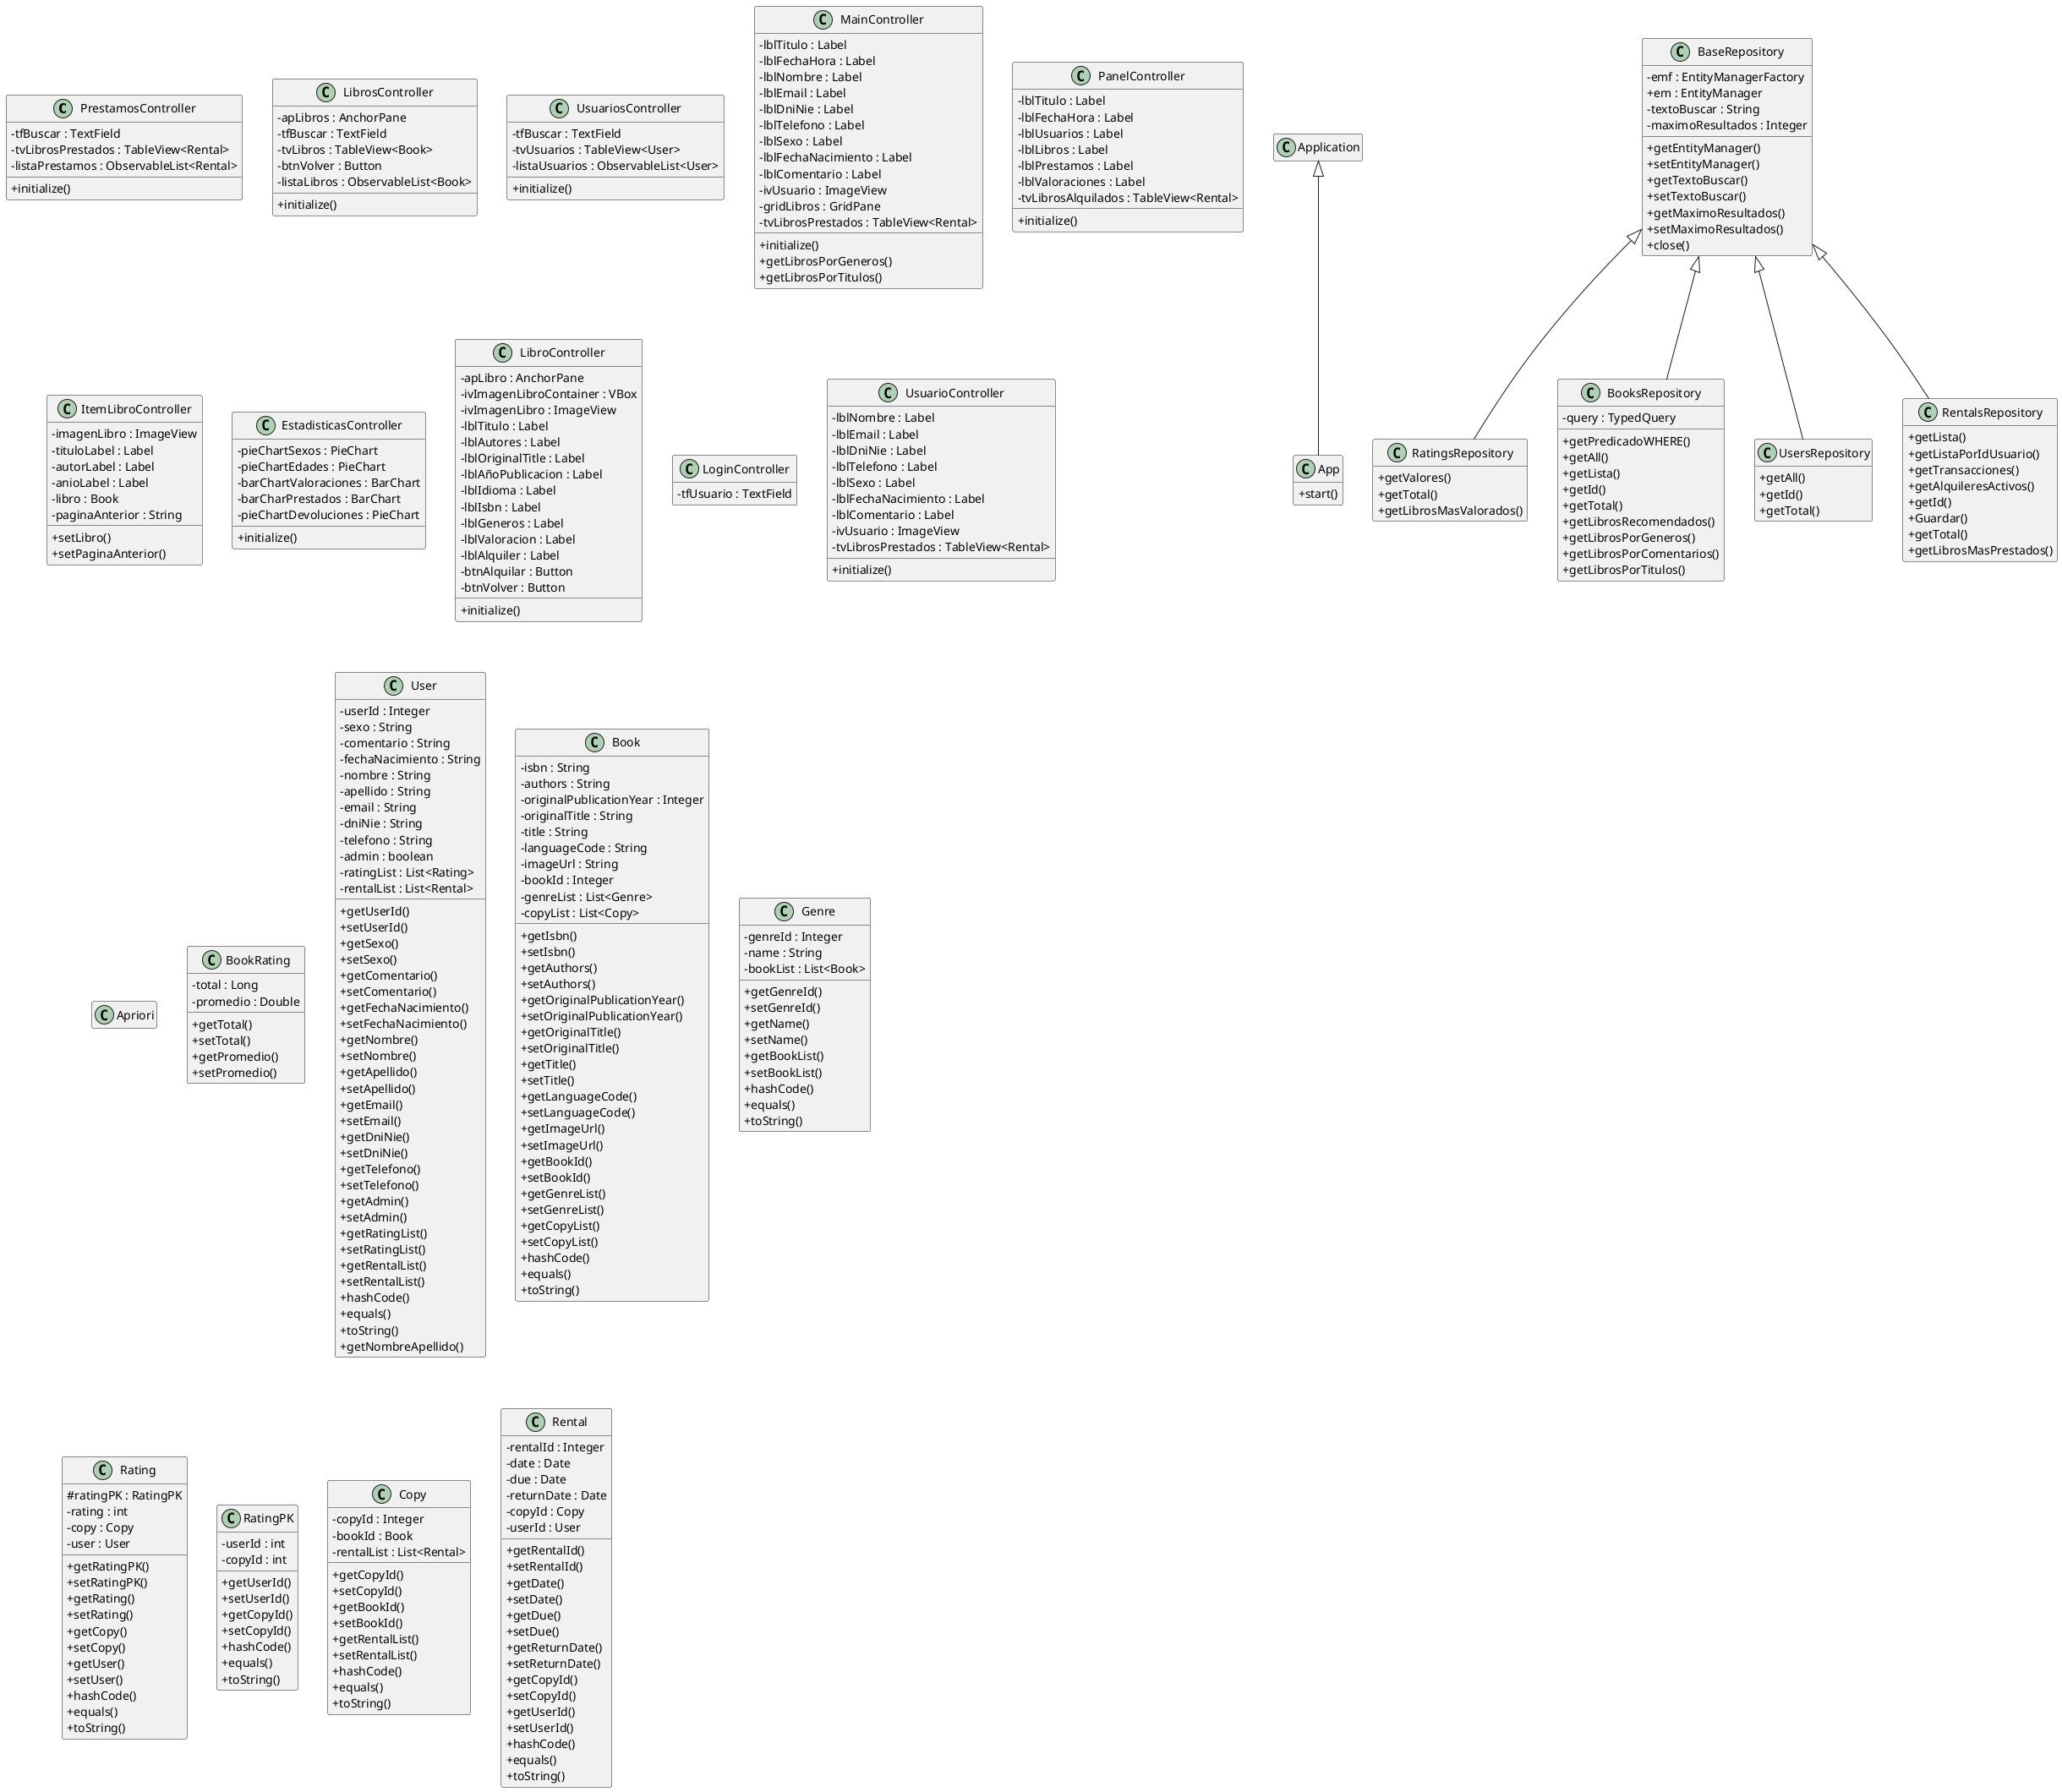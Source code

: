 @startuml
skinparam classAttributeIconSize 0
hide empty members
class PrestamosController {
    - tfBuscar : TextField
    - tvLibrosPrestados : TableView<Rental>
    - listaPrestamos : ObservableList<Rental>
    + initialize()
}
class LibrosController {
    - apLibros : AnchorPane
    - tfBuscar : TextField
    - tvLibros : TableView<Book>
    - btnVolver : Button
    - listaLibros : ObservableList<Book>
    + initialize()
}
class UsuariosController {
    - tfBuscar : TextField
    - tvUsuarios : TableView<User>
    - listaUsuarios : ObservableList<User>
    + initialize()
}
class MainController {
    - lblTitulo : Label
    - lblFechaHora : Label
    - lblNombre : Label
    - lblEmail : Label
    - lblDniNie : Label
    - lblTelefono : Label
    - lblSexo : Label
    - lblFechaNacimiento : Label
    - lblComentario : Label
    - ivUsuario : ImageView
    - gridLibros : GridPane
    - tvLibrosPrestados : TableView<Rental>
    + initialize()
    + getLibrosPorGeneros()
    + getLibrosPorTitulos()
}
class PanelController {
    - lblTitulo : Label
    - lblFechaHora : Label
    - lblUsuarios : Label
    - lblLibros : Label
    - lblPrestamos : Label
    - lblValoraciones : Label
    - tvLibrosAlquilados : TableView<Rental>
    + initialize()
}
class ItemLibroController {
    - imagenLibro : ImageView
    - tituloLabel : Label
    - autorLabel : Label
    - anioLabel : Label
    - libro : Book
    - paginaAnterior : String
    + setLibro()
    + setPaginaAnterior()
}
class EstadisticasController {
    - pieChartSexos : PieChart
    - pieChartEdades : PieChart
    - barChartValoraciones : BarChart
    - barCharPrestados : BarChart
    - pieChartDevoluciones : PieChart
    + initialize()
}
class LibroController {
    - apLibro : AnchorPane
    - ivImagenLibroContainer : VBox
    - ivImagenLibro : ImageView
    - lblTitulo : Label
    - lblAutores : Label
    - lblOriginalTitle : Label
    - lblAñoPublicacion : Label
    - lblIdioma : Label
    - lblIsbn : Label
    - lblGeneros : Label
    - lblValoracion : Label
    - lblAlquiler : Label
    - btnAlquilar : Button
    - btnVolver : Button
    + initialize()
}
class App {
    + start()
}
Application <|-- App
class LoginController {
    - tfUsuario : TextField
}
class UsuarioController {
    - lblNombre : Label
    - lblEmail : Label
    - lblDniNie : Label
    - lblTelefono : Label
    - lblSexo : Label
    - lblFechaNacimiento : Label
    - lblComentario : Label
    - ivUsuario : ImageView
    - tvLibrosPrestados : TableView<Rental>
    + initialize()
}
class Apriori {
}
class RatingsRepository {
    + getValores()
    + getTotal()
    + getLibrosMasValorados()
}
BaseRepository <|-- RatingsRepository
class BooksRepository {
    - query : TypedQuery
    + getPredicadoWHERE()
    + getAll()
    + getLista()
    + getId()
    + getTotal()
    + getLibrosRecomendados()
    + getLibrosPorGeneros()
    + getLibrosPorComentarios()
    + getLibrosPorTitulos()
}
BaseRepository <|-- BooksRepository
class BaseRepository {
    - emf : EntityManagerFactory
    + em : EntityManager
    - textoBuscar : String
    - maximoResultados : Integer
    + getEntityManager()
    + setEntityManager()
    + getTextoBuscar()
    + setTextoBuscar()
    + getMaximoResultados()
    + setMaximoResultados()
    + close()
}
class UsersRepository {
    + getAll()
    + getId()
    + getTotal()
}
BaseRepository <|-- UsersRepository
class RentalsRepository {
    + getLista()
    + getListaPorIdUsuario()
    + getTransacciones()
    + getAlquileresActivos()
    + getId()
    + Guardar()
    + getTotal()
    + getLibrosMasPrestados()
}
BaseRepository <|-- RentalsRepository
class BookRating {
    - total : Long
    - promedio : Double
    + getTotal()
    + setTotal()
    + getPromedio()
    + setPromedio()
}
class User {
    - userId : Integer
    - sexo : String
    - comentario : String
    - fechaNacimiento : String
    - nombre : String
    - apellido : String
    - email : String
    - dniNie : String
    - telefono : String
    - admin : boolean
    - ratingList : List<Rating>
    - rentalList : List<Rental>
    + getUserId()
    + setUserId()
    + getSexo()
    + setSexo()
    + getComentario()
    + setComentario()
    + getFechaNacimiento()
    + setFechaNacimiento()
    + getNombre()
    + setNombre()
    + getApellido()
    + setApellido()
    + getEmail()
    + setEmail()
    + getDniNie()
    + setDniNie()
    + getTelefono()
    + setTelefono()
    + getAdmin()
    + setAdmin()
    + getRatingList()
    + setRatingList()
    + getRentalList()
    + setRentalList()
    + hashCode()
    + equals()
    + toString()
    + getNombreApellido()
}
class Book {
    - isbn : String
    - authors : String
    - originalPublicationYear : Integer
    - originalTitle : String
    - title : String
    - languageCode : String
    - imageUrl : String
    - bookId : Integer
    - genreList : List<Genre>
    - copyList : List<Copy>
    + getIsbn()
    + setIsbn()
    + getAuthors()
    + setAuthors()
    + getOriginalPublicationYear()
    + setOriginalPublicationYear()
    + getOriginalTitle()
    + setOriginalTitle()
    + getTitle()
    + setTitle()
    + getLanguageCode()
    + setLanguageCode()
    + getImageUrl()
    + setImageUrl()
    + getBookId()
    + setBookId()
    + getGenreList()
    + setGenreList()
    + getCopyList()
    + setCopyList()
    + hashCode()
    + equals()
    + toString()
}
class Genre {
    - genreId : Integer
    - name : String
    - bookList : List<Book>
    + getGenreId()
    + setGenreId()
    + getName()
    + setName()
    + getBookList()
    + setBookList()
    + hashCode()
    + equals()
    + toString()
}
class Rating {
    # ratingPK : RatingPK
    - rating : int
    - copy : Copy
    - user : User
    + getRatingPK()
    + setRatingPK()
    + getRating()
    + setRating()
    + getCopy()
    + setCopy()
    + getUser()
    + setUser()
    + hashCode()
    + equals()
    + toString()
}
class RatingPK {
    - userId : int
    - copyId : int
    + getUserId()
    + setUserId()
    + getCopyId()
    + setCopyId()
    + hashCode()
    + equals()
    + toString()
}
class Copy {
    - copyId : Integer
    - bookId : Book
    - rentalList : List<Rental>
    + getCopyId()
    + setCopyId()
    + getBookId()
    + setBookId()
    + getRentalList()
    + setRentalList()
    + hashCode()
    + equals()
    + toString()
}
class Rental {
    - rentalId : Integer
    - date : Date
    - due : Date
    - returnDate : Date
    - copyId : Copy
    - userId : User
    + getRentalId()
    + setRentalId()
    + getDate()
    + setDate()
    + getDue()
    + setDue()
    + getReturnDate()
    + setReturnDate()
    + getCopyId()
    + setCopyId()
    + getUserId()
    + setUserId()
    + hashCode()
    + equals()
    + toString()
}
@enduml